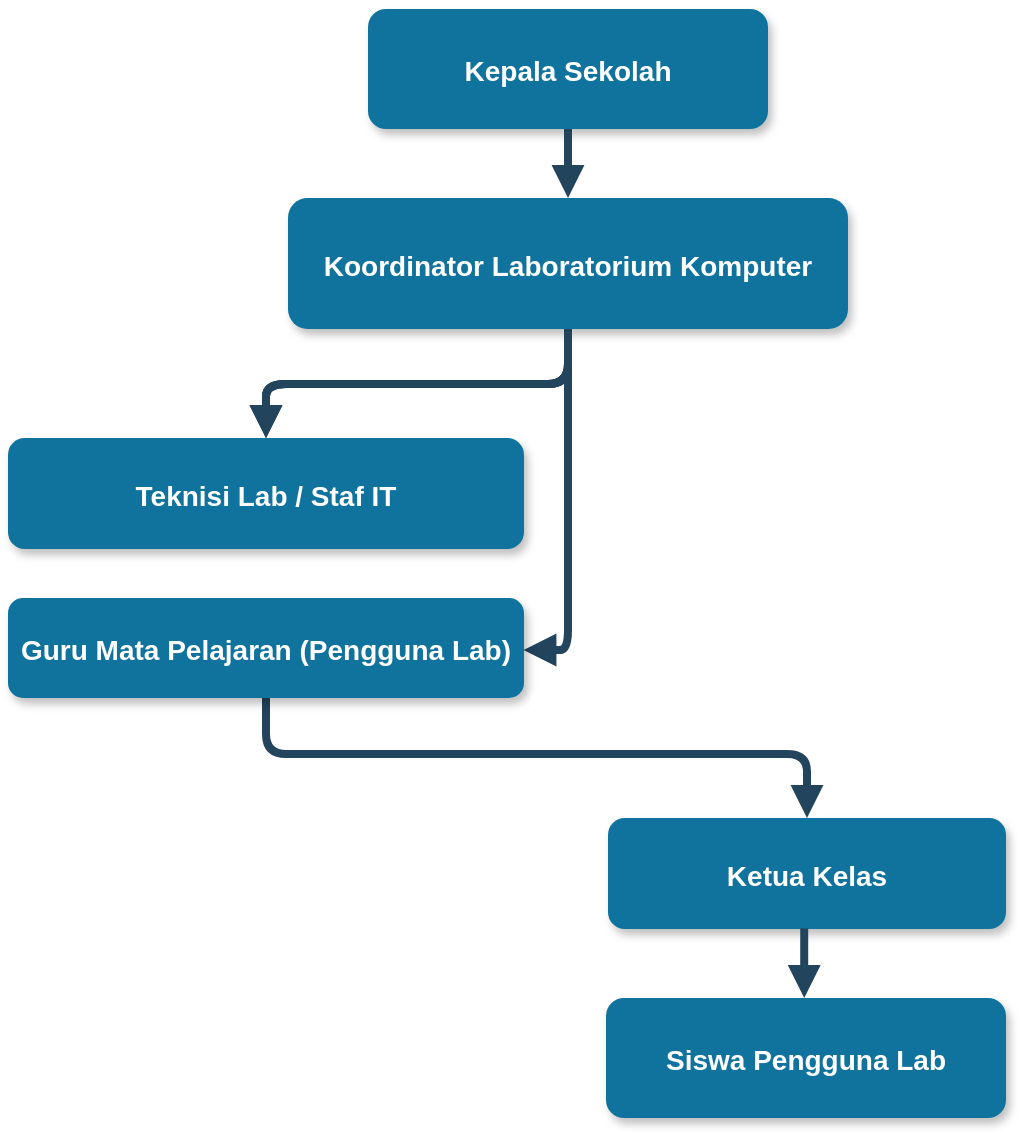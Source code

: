 <mxfile version="26.2.12">
  <diagram name="Page-1" id="97916047-d0de-89f5-080d-49f4d83e522f">
    <mxGraphModel dx="1113" dy="511" grid="1" gridSize="10" guides="1" tooltips="1" connect="1" arrows="1" fold="1" page="1" pageScale="1.5" pageWidth="1169" pageHeight="827" background="none" math="0" shadow="0">
      <root>
        <mxCell id="0" />
        <mxCell id="1" parent="0" />
        <mxCell id="2" value="Kepala Sekolah" style="rounded=1;fillColor=#10739E;strokeColor=none;shadow=1;gradientColor=none;fontStyle=1;fontColor=#FFFFFF;fontSize=14;" parent="1" vertex="1">
          <mxGeometry x="670" y="205.5" width="200" height="60" as="geometry" />
        </mxCell>
        <mxCell id="3" value="Koordinator Laboratorium Komputer" style="rounded=1;fillColor=#10739E;strokeColor=none;shadow=1;gradientColor=none;fontStyle=1;fontColor=#FFFFFF;fontSize=14;" parent="1" vertex="1">
          <mxGeometry x="630" y="300" width="280" height="65.5" as="geometry" />
        </mxCell>
        <mxCell id="6" value="Ketua Kelas" style="rounded=1;fillColor=#10739E;strokeColor=none;shadow=1;gradientColor=none;fontStyle=1;fontColor=#FFFFFF;fontSize=14;" parent="1" vertex="1">
          <mxGeometry x="790" y="610" width="199" height="55.5" as="geometry" />
        </mxCell>
        <mxCell id="13" value="Siswa Pengguna Lab" style="rounded=1;fillColor=#10739E;strokeColor=none;shadow=1;gradientColor=none;fontStyle=1;fontColor=#FFFFFF;fontSize=14;" parent="1" vertex="1">
          <mxGeometry x="789" y="700" width="200" height="60" as="geometry" />
        </mxCell>
        <mxCell id="29" value="" style="edgeStyle=elbowEdgeStyle;elbow=vertical;strokeWidth=4;endArrow=block;endFill=1;fontStyle=1;strokeColor=#23445D;" parent="1" source="2" target="3" edge="1">
          <mxGeometry x="22" y="165.5" width="100" height="100" as="geometry">
            <mxPoint x="22" y="265.5" as="sourcePoint" />
            <mxPoint x="122" y="165.5" as="targetPoint" />
          </mxGeometry>
        </mxCell>
        <mxCell id="31" value="" style="edgeStyle=elbowEdgeStyle;elbow=vertical;strokeWidth=4;endArrow=block;endFill=1;fontStyle=1;strokeColor=#23445D;" parent="1" source="3" target="4" edge="1">
          <mxGeometry x="22" y="165.5" width="100" height="100" as="geometry">
            <mxPoint x="22" y="265.5" as="sourcePoint" />
            <mxPoint x="122" y="165.5" as="targetPoint" />
          </mxGeometry>
        </mxCell>
        <mxCell id="32" value="" style="edgeStyle=elbowEdgeStyle;elbow=vertical;strokeWidth=4;endArrow=block;endFill=1;fontStyle=1;strokeColor=#23445D;exitX=0.5;exitY=1;exitDx=0;exitDy=0;entryX=0.5;entryY=0;entryDx=0;entryDy=0;" parent="1" source="5" target="6" edge="1">
          <mxGeometry x="22" y="165.5" width="100" height="100" as="geometry">
            <mxPoint x="631.724" y="550" as="sourcePoint" />
            <mxPoint x="912.27" y="618.05" as="targetPoint" />
            <Array as="points">
              <mxPoint x="912.27" y="578.05" />
            </Array>
          </mxGeometry>
        </mxCell>
        <mxCell id="TrLFWpskNQwocu23Ii7T-56" value="" style="edgeStyle=elbowEdgeStyle;elbow=vertical;strokeWidth=4;endArrow=block;endFill=1;fontStyle=1;strokeColor=#23445D;entryX=0.999;entryY=0.521;entryDx=0;entryDy=0;entryPerimeter=0;" edge="1" parent="1" source="3" target="5">
          <mxGeometry x="22" y="165.5" width="100" height="100" as="geometry">
            <mxPoint x="772" y="406" as="sourcePoint" />
            <mxPoint x="382" y="626" as="targetPoint" />
            <Array as="points">
              <mxPoint x="770" y="526" />
            </Array>
          </mxGeometry>
        </mxCell>
        <mxCell id="TrLFWpskNQwocu23Ii7T-57" value="" style="edgeStyle=elbowEdgeStyle;elbow=vertical;strokeWidth=4;endArrow=block;endFill=1;fontStyle=1;strokeColor=#23445D;" edge="1" parent="1" source="3" target="4">
          <mxGeometry x="22" y="165.5" width="100" height="100" as="geometry">
            <mxPoint x="652" y="406" as="sourcePoint" />
            <mxPoint x="652" y="616" as="targetPoint" />
            <Array as="points" />
          </mxGeometry>
        </mxCell>
        <mxCell id="5" value="Guru Mata Pelajaran (Pengguna Lab)" style="rounded=1;fillColor=#10739E;strokeColor=none;shadow=1;gradientColor=none;fontStyle=1;fontColor=#FFFFFF;fontSize=14;" parent="1" vertex="1">
          <mxGeometry x="490" y="500" width="258" height="50" as="geometry" />
        </mxCell>
        <mxCell id="TrLFWpskNQwocu23Ii7T-64" value="" style="edgeStyle=elbowEdgeStyle;elbow=vertical;strokeWidth=4;endArrow=block;endFill=1;fontStyle=1;strokeColor=#23445D;" edge="1" parent="1" source="3" target="4">
          <mxGeometry x="22" y="165.5" width="100" height="100" as="geometry">
            <mxPoint x="772" y="366" as="sourcePoint" />
            <mxPoint x="629" y="530" as="targetPoint" />
          </mxGeometry>
        </mxCell>
        <mxCell id="4" value="Teknisi Lab / Staf IT" style="rounded=1;fillColor=#10739E;strokeColor=none;shadow=1;gradientColor=none;fontStyle=1;fontColor=#FFFFFF;fontSize=14;" parent="1" vertex="1">
          <mxGeometry x="490" y="420" width="258" height="55.5" as="geometry" />
        </mxCell>
        <mxCell id="TrLFWpskNQwocu23Ii7T-67" value="" style="edgeStyle=elbowEdgeStyle;elbow=vertical;strokeWidth=4;endArrow=block;endFill=1;fontStyle=1;strokeColor=#23445D;exitX=0.493;exitY=0.995;exitDx=0;exitDy=0;exitPerimeter=0;entryX=0.5;entryY=0;entryDx=0;entryDy=0;" edge="1" parent="1" source="6" target="13">
          <mxGeometry x="22" y="165.5" width="100" height="100" as="geometry">
            <mxPoint x="899.78" y="648.5" as="sourcePoint" />
            <mxPoint x="900" y="700" as="targetPoint" />
            <Array as="points">
              <mxPoint x="890" y="700" />
            </Array>
          </mxGeometry>
        </mxCell>
      </root>
    </mxGraphModel>
  </diagram>
</mxfile>
